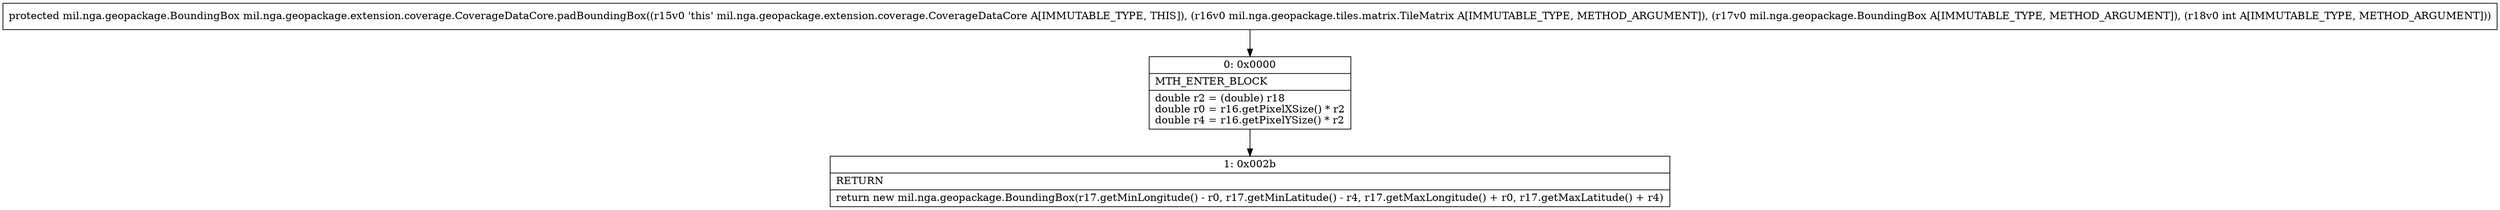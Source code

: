 digraph "CFG formil.nga.geopackage.extension.coverage.CoverageDataCore.padBoundingBox(Lmil\/nga\/geopackage\/tiles\/matrix\/TileMatrix;Lmil\/nga\/geopackage\/BoundingBox;I)Lmil\/nga\/geopackage\/BoundingBox;" {
Node_0 [shape=record,label="{0\:\ 0x0000|MTH_ENTER_BLOCK\l|double r2 = (double) r18\ldouble r0 = r16.getPixelXSize() * r2\ldouble r4 = r16.getPixelYSize() * r2\l}"];
Node_1 [shape=record,label="{1\:\ 0x002b|RETURN\l|return new mil.nga.geopackage.BoundingBox(r17.getMinLongitude() \- r0, r17.getMinLatitude() \- r4, r17.getMaxLongitude() + r0, r17.getMaxLatitude() + r4)\l}"];
MethodNode[shape=record,label="{protected mil.nga.geopackage.BoundingBox mil.nga.geopackage.extension.coverage.CoverageDataCore.padBoundingBox((r15v0 'this' mil.nga.geopackage.extension.coverage.CoverageDataCore A[IMMUTABLE_TYPE, THIS]), (r16v0 mil.nga.geopackage.tiles.matrix.TileMatrix A[IMMUTABLE_TYPE, METHOD_ARGUMENT]), (r17v0 mil.nga.geopackage.BoundingBox A[IMMUTABLE_TYPE, METHOD_ARGUMENT]), (r18v0 int A[IMMUTABLE_TYPE, METHOD_ARGUMENT])) }"];
MethodNode -> Node_0;
Node_0 -> Node_1;
}


